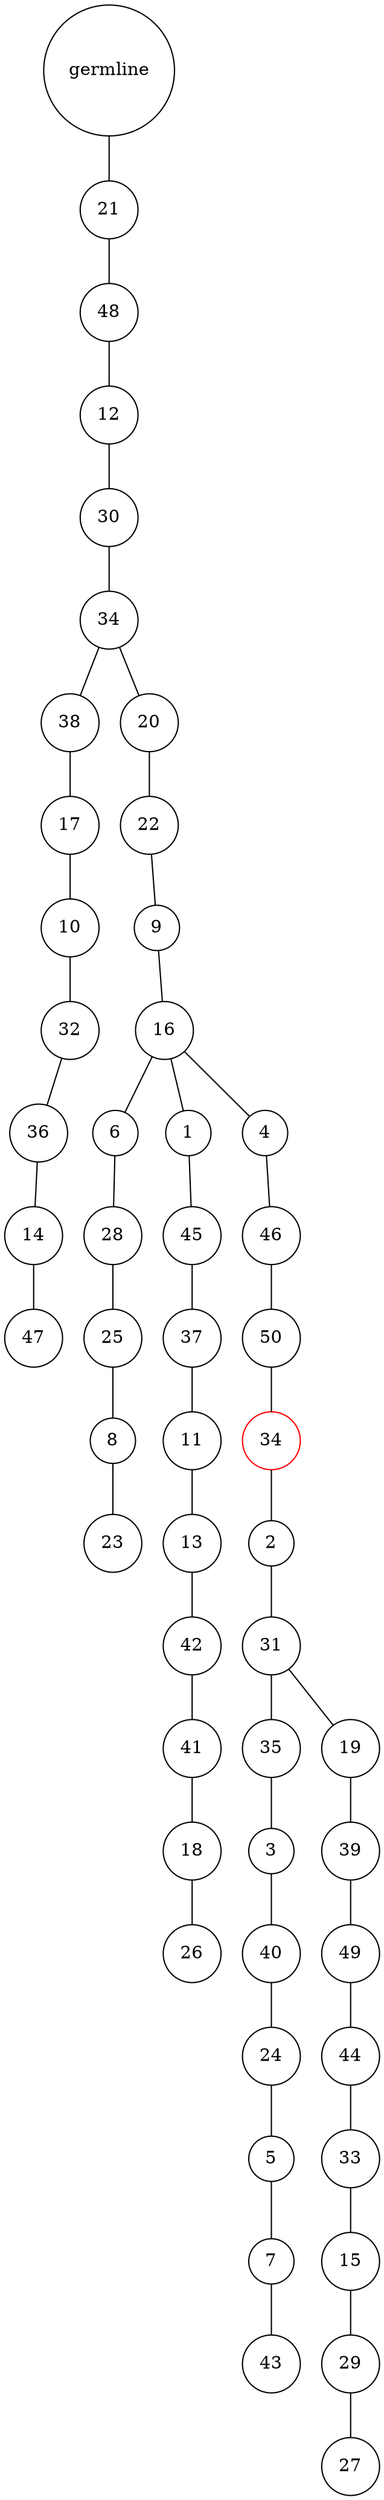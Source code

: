 graph {
	rankdir=UD;
	splines=line;
	node [shape=circle]
	"0x7fda424b16d0" [label="germline"];
	"0x7fda424b1700" [label="21"];
	"0x7fda424b16d0" -- "0x7fda424b1700" ;
	"0x7fda424b1730" [label="48"];
	"0x7fda424b1700" -- "0x7fda424b1730" ;
	"0x7fda424b1760" [label="12"];
	"0x7fda424b1730" -- "0x7fda424b1760" ;
	"0x7fda424b1790" [label="30"];
	"0x7fda424b1760" -- "0x7fda424b1790" ;
	"0x7fda424b17c0" [label="34"];
	"0x7fda424b1790" -- "0x7fda424b17c0" ;
	"0x7fda424b17f0" [label="38"];
	"0x7fda424b17c0" -- "0x7fda424b17f0" ;
	"0x7fda424b1820" [label="17"];
	"0x7fda424b17f0" -- "0x7fda424b1820" ;
	"0x7fda424b1850" [label="10"];
	"0x7fda424b1820" -- "0x7fda424b1850" ;
	"0x7fda424b1880" [label="32"];
	"0x7fda424b1850" -- "0x7fda424b1880" ;
	"0x7fda424b18b0" [label="36"];
	"0x7fda424b1880" -- "0x7fda424b18b0" ;
	"0x7fda424b18e0" [label="14"];
	"0x7fda424b18b0" -- "0x7fda424b18e0" ;
	"0x7fda424b1910" [label="47"];
	"0x7fda424b18e0" -- "0x7fda424b1910" ;
	"0x7fda424b1940" [label="20"];
	"0x7fda424b17c0" -- "0x7fda424b1940" ;
	"0x7fda424b1970" [label="22"];
	"0x7fda424b1940" -- "0x7fda424b1970" ;
	"0x7fda424b19a0" [label="9"];
	"0x7fda424b1970" -- "0x7fda424b19a0" ;
	"0x7fda424b19d0" [label="16"];
	"0x7fda424b19a0" -- "0x7fda424b19d0" ;
	"0x7fda424b1a00" [label="6"];
	"0x7fda424b19d0" -- "0x7fda424b1a00" ;
	"0x7fda424b1a30" [label="28"];
	"0x7fda424b1a00" -- "0x7fda424b1a30" ;
	"0x7fda424b1a60" [label="25"];
	"0x7fda424b1a30" -- "0x7fda424b1a60" ;
	"0x7fda424b1a90" [label="8"];
	"0x7fda424b1a60" -- "0x7fda424b1a90" ;
	"0x7fda424b1ac0" [label="23"];
	"0x7fda424b1a90" -- "0x7fda424b1ac0" ;
	"0x7fda424b1af0" [label="1"];
	"0x7fda424b19d0" -- "0x7fda424b1af0" ;
	"0x7fda424b1b20" [label="45"];
	"0x7fda424b1af0" -- "0x7fda424b1b20" ;
	"0x7fda424b1b50" [label="37"];
	"0x7fda424b1b20" -- "0x7fda424b1b50" ;
	"0x7fda424b1b80" [label="11"];
	"0x7fda424b1b50" -- "0x7fda424b1b80" ;
	"0x7fda424b1bb0" [label="13"];
	"0x7fda424b1b80" -- "0x7fda424b1bb0" ;
	"0x7fda424b1be0" [label="42"];
	"0x7fda424b1bb0" -- "0x7fda424b1be0" ;
	"0x7fda424b1c10" [label="41"];
	"0x7fda424b1be0" -- "0x7fda424b1c10" ;
	"0x7fda424b1c40" [label="18"];
	"0x7fda424b1c10" -- "0x7fda424b1c40" ;
	"0x7fda424b1c70" [label="26"];
	"0x7fda424b1c40" -- "0x7fda424b1c70" ;
	"0x7fda424b1ca0" [label="4"];
	"0x7fda424b19d0" -- "0x7fda424b1ca0" ;
	"0x7fda424b1cd0" [label="46"];
	"0x7fda424b1ca0" -- "0x7fda424b1cd0" ;
	"0x7fda424b1d00" [label="50"];
	"0x7fda424b1cd0" -- "0x7fda424b1d00" ;
	"0x7fda424b1d30" [label="34",color="red"];
	"0x7fda424b1d00" -- "0x7fda424b1d30" ;
	"0x7fda424b1d60" [label="2"];
	"0x7fda424b1d30" -- "0x7fda424b1d60" ;
	"0x7fda424b1d90" [label="31"];
	"0x7fda424b1d60" -- "0x7fda424b1d90" ;
	"0x7fda424b1dc0" [label="35"];
	"0x7fda424b1d90" -- "0x7fda424b1dc0" ;
	"0x7fda424b1df0" [label="3"];
	"0x7fda424b1dc0" -- "0x7fda424b1df0" ;
	"0x7fda424b1e20" [label="40"];
	"0x7fda424b1df0" -- "0x7fda424b1e20" ;
	"0x7fda424b1e50" [label="24"];
	"0x7fda424b1e20" -- "0x7fda424b1e50" ;
	"0x7fda424b1e80" [label="5"];
	"0x7fda424b1e50" -- "0x7fda424b1e80" ;
	"0x7fda424b1eb0" [label="7"];
	"0x7fda424b1e80" -- "0x7fda424b1eb0" ;
	"0x7fda424b1ee0" [label="43"];
	"0x7fda424b1eb0" -- "0x7fda424b1ee0" ;
	"0x7fda424b1f10" [label="19"];
	"0x7fda424b1d90" -- "0x7fda424b1f10" ;
	"0x7fda424b1f40" [label="39"];
	"0x7fda424b1f10" -- "0x7fda424b1f40" ;
	"0x7fda424b1f70" [label="49"];
	"0x7fda424b1f40" -- "0x7fda424b1f70" ;
	"0x7fda424b1fa0" [label="44"];
	"0x7fda424b1f70" -- "0x7fda424b1fa0" ;
	"0x7fda424b1fd0" [label="33"];
	"0x7fda424b1fa0" -- "0x7fda424b1fd0" ;
	"0x7fda424b5040" [label="15"];
	"0x7fda424b1fd0" -- "0x7fda424b5040" ;
	"0x7fda424b5070" [label="29"];
	"0x7fda424b5040" -- "0x7fda424b5070" ;
	"0x7fda424b50a0" [label="27"];
	"0x7fda424b5070" -- "0x7fda424b50a0" ;
}
